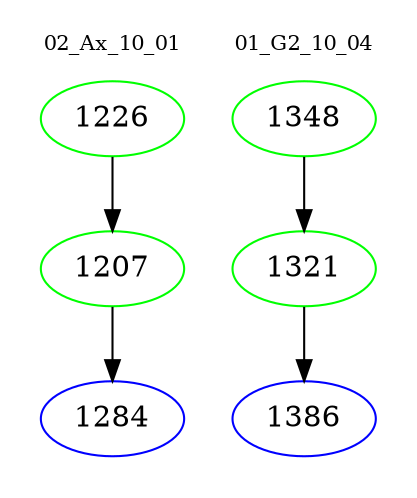digraph{
subgraph cluster_0 {
color = white
label = "02_Ax_10_01";
fontsize=10;
T0_1226 [label="1226", color="green"]
T0_1226 -> T0_1207 [color="black"]
T0_1207 [label="1207", color="green"]
T0_1207 -> T0_1284 [color="black"]
T0_1284 [label="1284", color="blue"]
}
subgraph cluster_1 {
color = white
label = "01_G2_10_04";
fontsize=10;
T1_1348 [label="1348", color="green"]
T1_1348 -> T1_1321 [color="black"]
T1_1321 [label="1321", color="green"]
T1_1321 -> T1_1386 [color="black"]
T1_1386 [label="1386", color="blue"]
}
}

